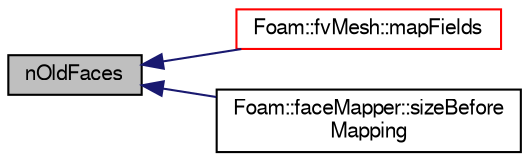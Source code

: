 digraph "nOldFaces"
{
  bgcolor="transparent";
  edge [fontname="FreeSans",fontsize="10",labelfontname="FreeSans",labelfontsize="10"];
  node [fontname="FreeSans",fontsize="10",shape=record];
  rankdir="LR";
  Node109 [label="nOldFaces",height=0.2,width=0.4,color="black", fillcolor="grey75", style="filled", fontcolor="black"];
  Node109 -> Node110 [dir="back",color="midnightblue",fontsize="10",style="solid",fontname="FreeSans"];
  Node110 [label="Foam::fvMesh::mapFields",height=0.2,width=0.4,color="red",URL="$a22766.html#acdda95483d214b756be7af3887ef71ee",tooltip="Map all fields in time using given map. "];
  Node109 -> Node2134 [dir="back",color="midnightblue",fontsize="10",style="solid",fontname="FreeSans"];
  Node2134 [label="Foam::faceMapper::sizeBefore\lMapping",height=0.2,width=0.4,color="black",URL="$a27350.html#a69e4f43ad6d32abf6241882bee1ef6af",tooltip="Return size of field before mapping. "];
}
